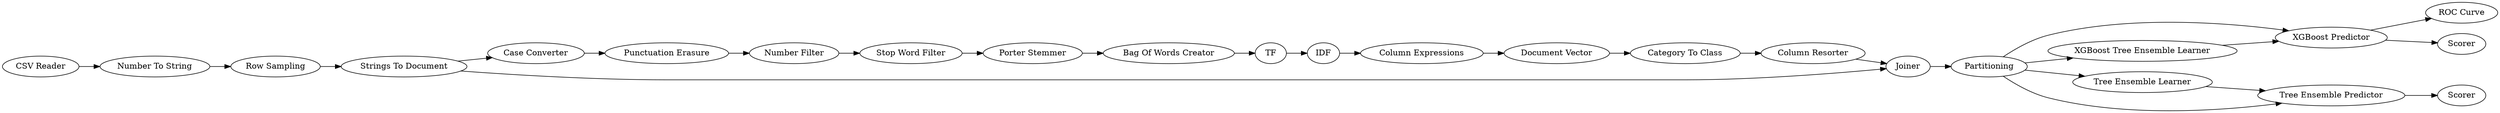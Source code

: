 digraph {
	21 -> 23
	23 -> 29
	8 -> 9
	23 -> 24
	13 -> 14
	21 -> 25
	21 -> 22
	19 -> 21
	22 -> 23
	12 -> 13
	20 -> 19
	25 -> 26
	1 -> 2
	17 -> 18
	26 -> 27
	14 -> 15
	11 -> 12
	10 -> 11
	21 -> 26
	2 -> 28
	28 -> 3
	15 -> 16
	18 -> 20
	3 -> 19
	3 -> 8
	9 -> 10
	16 -> 17
	27 [label=Scorer]
	9 [label="Punctuation Erasure"]
	18 [label="Category To Class"]
	21 [label=Partitioning]
	26 [label="Tree Ensemble Predictor"]
	8 [label="Case Converter"]
	17 [label="Document Vector"]
	3 [label="Strings To Document"]
	19 [label=Joiner]
	24 [label=Scorer]
	15 [label=IDF]
	25 [label="Tree Ensemble Learner"]
	10 [label="Number Filter"]
	12 [label="Porter Stemmer"]
	16 [label="Column Expressions"]
	1 [label="CSV Reader"]
	22 [label="XGBoost Tree Ensemble Learner"]
	28 [label="Row Sampling"]
	11 [label="Stop Word Filter"]
	23 [label="XGBoost Predictor"]
	14 [label=TF]
	13 [label="Bag Of Words Creator"]
	20 [label="Column Resorter"]
	29 [label="ROC Curve"]
	2 [label="Number To String"]
	rankdir=LR
}
